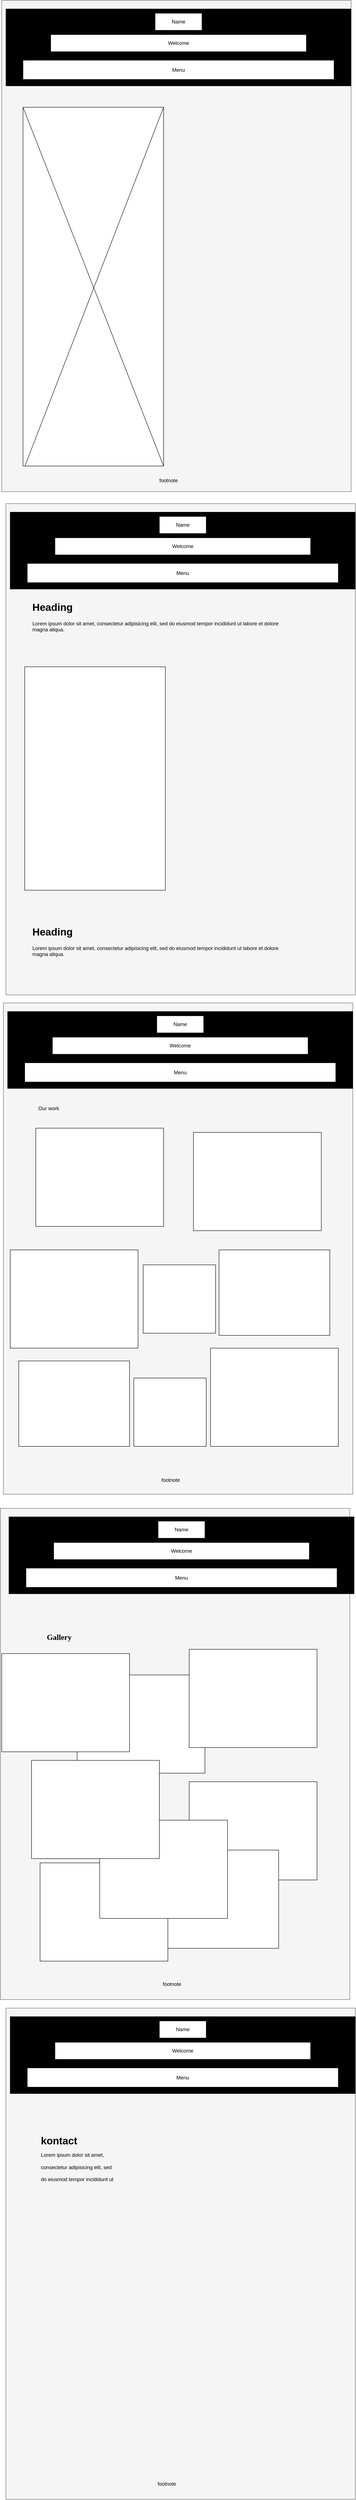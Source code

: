 <mxfile version="27.1.1">
  <diagram name="Page-1" id="r4iloSKq7hTppTPlfITk">
    <mxGraphModel grid="1" page="1" gridSize="10" guides="1" tooltips="1" connect="1" arrows="1" fold="1" pageScale="1" pageWidth="827" pageHeight="1169" math="0" shadow="0">
      <root>
        <mxCell id="0" />
        <mxCell id="1" parent="0" />
        <mxCell id="MhNdR1_YeB1vPkgJjEoA-1" value="" style="rounded=0;whiteSpace=wrap;html=1;fillColor=#f5f5f5;fontColor=#333333;strokeColor=#666666;" vertex="1" parent="1">
          <mxGeometry y="10" width="820" height="1150" as="geometry" />
        </mxCell>
        <mxCell id="MhNdR1_YeB1vPkgJjEoA-2" value="" style="rounded=0;whiteSpace=wrap;html=1;strokeColor=default;gradientColor=light-dark(#000000,#FFA560);gradientDirection=north;" vertex="1" parent="1">
          <mxGeometry x="10" y="30" width="810" height="180" as="geometry" />
        </mxCell>
        <mxCell id="MhNdR1_YeB1vPkgJjEoA-3" value="" style="rounded=0;whiteSpace=wrap;html=1;gradientColor=light-dark(#000000,#FFD0A8);" vertex="1" parent="1">
          <mxGeometry x="20" y="140" width="790" height="60" as="geometry" />
        </mxCell>
        <mxCell id="MhNdR1_YeB1vPkgJjEoA-10" value="" style="rounded=0;whiteSpace=wrap;html=1;" vertex="1" parent="1">
          <mxGeometry x="50" y="260" width="330" height="840" as="geometry" />
        </mxCell>
        <mxCell id="MhNdR1_YeB1vPkgJjEoA-14" value="Name" style="html=1;whiteSpace=wrap;" vertex="1" parent="1">
          <mxGeometry x="360" y="40" width="110" height="40" as="geometry" />
        </mxCell>
        <mxCell id="MhNdR1_YeB1vPkgJjEoA-15" value="Menu" style="html=1;whiteSpace=wrap;" vertex="1" parent="1">
          <mxGeometry x="50" y="150" width="730" height="45" as="geometry" />
        </mxCell>
        <mxCell id="MhNdR1_YeB1vPkgJjEoA-17" value="Welcome" style="html=1;whiteSpace=wrap;" vertex="1" parent="1">
          <mxGeometry x="115" y="90" width="600" height="40" as="geometry" />
        </mxCell>
        <mxCell id="MhNdR1_YeB1vPkgJjEoA-18" value="" style="endArrow=none;html=1;rounded=0;" edge="1" parent="1" source="MhNdR1_YeB1vPkgJjEoA-10">
          <mxGeometry width="50" height="50" relative="1" as="geometry">
            <mxPoint x="330" y="310" as="sourcePoint" />
            <mxPoint x="380" y="260" as="targetPoint" />
            <Array as="points">
              <mxPoint x="70" y="1060" />
            </Array>
          </mxGeometry>
        </mxCell>
        <mxCell id="MhNdR1_YeB1vPkgJjEoA-19" value="" style="endArrow=none;html=1;rounded=0;exitX=1;exitY=1;exitDx=0;exitDy=0;" edge="1" parent="1" source="MhNdR1_YeB1vPkgJjEoA-10">
          <mxGeometry width="50" height="50" relative="1" as="geometry">
            <mxPoint y="310" as="sourcePoint" />
            <mxPoint x="50" y="260" as="targetPoint" />
          </mxGeometry>
        </mxCell>
        <mxCell id="MhNdR1_YeB1vPkgJjEoA-20" value="" style="rounded=0;whiteSpace=wrap;html=1;fillColor=#f5f5f5;fontColor=#333333;strokeColor=#666666;" vertex="1" parent="1">
          <mxGeometry x="10" y="1188" width="820" height="1150" as="geometry" />
        </mxCell>
        <mxCell id="MhNdR1_YeB1vPkgJjEoA-21" value="" style="rounded=0;whiteSpace=wrap;html=1;strokeColor=default;gradientColor=light-dark(#000000,#FFA560);gradientDirection=north;" vertex="1" parent="1">
          <mxGeometry x="20" y="1208" width="810" height="180" as="geometry" />
        </mxCell>
        <mxCell id="MhNdR1_YeB1vPkgJjEoA-22" value="" style="rounded=0;whiteSpace=wrap;html=1;gradientColor=light-dark(#000000,#FFD0A8);" vertex="1" parent="1">
          <mxGeometry x="30" y="1318" width="790" height="60" as="geometry" />
        </mxCell>
        <mxCell id="MhNdR1_YeB1vPkgJjEoA-24" value="Name" style="html=1;whiteSpace=wrap;" vertex="1" parent="1">
          <mxGeometry x="370" y="1218" width="110" height="40" as="geometry" />
        </mxCell>
        <mxCell id="MhNdR1_YeB1vPkgJjEoA-25" value="Menu" style="html=1;whiteSpace=wrap;" vertex="1" parent="1">
          <mxGeometry x="60" y="1328" width="730" height="45" as="geometry" />
        </mxCell>
        <mxCell id="MhNdR1_YeB1vPkgJjEoA-26" value="Welcome" style="html=1;whiteSpace=wrap;" vertex="1" parent="1">
          <mxGeometry x="125" y="1268" width="600" height="40" as="geometry" />
        </mxCell>
        <mxCell id="MhNdR1_YeB1vPkgJjEoA-29" value="" style="rounded=0;whiteSpace=wrap;html=1;fillColor=#f5f5f5;fontColor=#333333;strokeColor=#666666;" vertex="1" parent="1">
          <mxGeometry x="4" y="2357" width="820" height="1150" as="geometry" />
        </mxCell>
        <mxCell id="MhNdR1_YeB1vPkgJjEoA-30" value="" style="rounded=0;whiteSpace=wrap;html=1;strokeColor=default;gradientColor=light-dark(#000000,#FFA560);gradientDirection=north;" vertex="1" parent="1">
          <mxGeometry x="14" y="2377" width="810" height="180" as="geometry" />
        </mxCell>
        <mxCell id="MhNdR1_YeB1vPkgJjEoA-31" value="" style="rounded=0;whiteSpace=wrap;html=1;gradientColor=light-dark(#000000,#FFD0A8);" vertex="1" parent="1">
          <mxGeometry x="24" y="2487" width="790" height="60" as="geometry" />
        </mxCell>
        <mxCell id="MhNdR1_YeB1vPkgJjEoA-33" value="Name" style="html=1;whiteSpace=wrap;" vertex="1" parent="1">
          <mxGeometry x="364" y="2387" width="110" height="40" as="geometry" />
        </mxCell>
        <mxCell id="MhNdR1_YeB1vPkgJjEoA-34" value="Menu" style="html=1;whiteSpace=wrap;" vertex="1" parent="1">
          <mxGeometry x="54" y="2497" width="730" height="45" as="geometry" />
        </mxCell>
        <mxCell id="MhNdR1_YeB1vPkgJjEoA-35" value="Welcome" style="html=1;whiteSpace=wrap;" vertex="1" parent="1">
          <mxGeometry x="119" y="2437" width="600" height="40" as="geometry" />
        </mxCell>
        <mxCell id="MhNdR1_YeB1vPkgJjEoA-38" value="" style="rounded=0;whiteSpace=wrap;html=1;fillColor=#f5f5f5;fontColor=#333333;strokeColor=#666666;" vertex="1" parent="1">
          <mxGeometry x="-3" y="3540" width="820" height="1150" as="geometry" />
        </mxCell>
        <mxCell id="MhNdR1_YeB1vPkgJjEoA-39" value="" style="rounded=0;whiteSpace=wrap;html=1;strokeColor=default;gradientColor=light-dark(#000000,#FFA560);gradientDirection=north;" vertex="1" parent="1">
          <mxGeometry x="17" y="3560" width="810" height="180" as="geometry" />
        </mxCell>
        <mxCell id="MhNdR1_YeB1vPkgJjEoA-40" value="" style="rounded=0;whiteSpace=wrap;html=1;gradientColor=light-dark(#000000,#FFD0A8);" vertex="1" parent="1">
          <mxGeometry x="27" y="3670" width="790" height="60" as="geometry" />
        </mxCell>
        <mxCell id="MhNdR1_YeB1vPkgJjEoA-42" value="Name" style="html=1;whiteSpace=wrap;" vertex="1" parent="1">
          <mxGeometry x="367" y="3570" width="110" height="40" as="geometry" />
        </mxCell>
        <mxCell id="MhNdR1_YeB1vPkgJjEoA-43" value="Menu" style="html=1;whiteSpace=wrap;" vertex="1" parent="1">
          <mxGeometry x="57" y="3680" width="730" height="45" as="geometry" />
        </mxCell>
        <mxCell id="MhNdR1_YeB1vPkgJjEoA-44" value="Welcome" style="html=1;whiteSpace=wrap;" vertex="1" parent="1">
          <mxGeometry x="122" y="3620" width="600" height="40" as="geometry" />
        </mxCell>
        <mxCell id="MhNdR1_YeB1vPkgJjEoA-47" value="" style="rounded=0;whiteSpace=wrap;html=1;fillColor=#f5f5f5;fontColor=#333333;strokeColor=#666666;" vertex="1" parent="1">
          <mxGeometry x="10" y="4710" width="820" height="1150" as="geometry" />
        </mxCell>
        <mxCell id="MhNdR1_YeB1vPkgJjEoA-48" value="" style="rounded=0;whiteSpace=wrap;html=1;strokeColor=default;gradientColor=light-dark(#000000,#FFA560);gradientDirection=north;" vertex="1" parent="1">
          <mxGeometry x="20" y="4730" width="810" height="180" as="geometry" />
        </mxCell>
        <mxCell id="MhNdR1_YeB1vPkgJjEoA-49" value="" style="rounded=0;whiteSpace=wrap;html=1;gradientColor=light-dark(#000000,#FFD0A8);" vertex="1" parent="1">
          <mxGeometry x="30" y="4840" width="790" height="60" as="geometry" />
        </mxCell>
        <mxCell id="MhNdR1_YeB1vPkgJjEoA-51" value="Name" style="html=1;whiteSpace=wrap;" vertex="1" parent="1">
          <mxGeometry x="370" y="4740" width="110" height="40" as="geometry" />
        </mxCell>
        <mxCell id="MhNdR1_YeB1vPkgJjEoA-52" value="Menu" style="html=1;whiteSpace=wrap;" vertex="1" parent="1">
          <mxGeometry x="60" y="4850" width="730" height="45" as="geometry" />
        </mxCell>
        <mxCell id="MhNdR1_YeB1vPkgJjEoA-53" value="Welcome" style="html=1;whiteSpace=wrap;" vertex="1" parent="1">
          <mxGeometry x="125" y="4790" width="600" height="40" as="geometry" />
        </mxCell>
        <mxCell id="813NM0lA_-xyJyrJP3lU-1" value="footnote" style="text;strokeColor=none;fillColor=none;align=left;verticalAlign=top;spacingLeft=4;spacingRight=4;overflow=hidden;rotatable=0;points=[[0,0.5],[1,0.5]];portConstraint=eastwest;whiteSpace=wrap;html=1;" vertex="1" parent="1">
          <mxGeometry x="364" y="1120" width="100" height="26" as="geometry" />
        </mxCell>
        <mxCell id="813NM0lA_-xyJyrJP3lU-2" value="footnote" style="text;strokeColor=none;fillColor=none;align=left;verticalAlign=top;spacingLeft=4;spacingRight=4;overflow=hidden;rotatable=0;points=[[0,0.5],[1,0.5]];portConstraint=eastwest;whiteSpace=wrap;html=1;" vertex="1" parent="1">
          <mxGeometry x="369" y="3460" width="100" height="26" as="geometry" />
        </mxCell>
        <mxCell id="813NM0lA_-xyJyrJP3lU-3" value="footnote" style="text;strokeColor=none;fillColor=none;align=left;verticalAlign=top;spacingLeft=4;spacingRight=4;overflow=hidden;rotatable=0;points=[[0,0.5],[1,0.5]];portConstraint=eastwest;whiteSpace=wrap;html=1;" vertex="1" parent="1">
          <mxGeometry x="372" y="4640" width="100" height="26" as="geometry" />
        </mxCell>
        <mxCell id="813NM0lA_-xyJyrJP3lU-4" value="footnote" style="text;strokeColor=none;fillColor=none;align=left;verticalAlign=top;spacingLeft=4;spacingRight=4;overflow=hidden;rotatable=0;points=[[0,0.5],[1,0.5]];portConstraint=eastwest;whiteSpace=wrap;html=1;" vertex="1" parent="1">
          <mxGeometry x="360" y="5810" width="100" height="26" as="geometry" />
        </mxCell>
        <mxCell id="813NM0lA_-xyJyrJP3lU-5" value="" style="rounded=0;whiteSpace=wrap;html=1;" vertex="1" parent="1">
          <mxGeometry x="54" y="1570" width="330" height="523" as="geometry" />
        </mxCell>
        <mxCell id="813NM0lA_-xyJyrJP3lU-8" value="Our work" style="text;strokeColor=none;fillColor=none;align=left;verticalAlign=top;spacingLeft=4;spacingRight=4;overflow=hidden;rotatable=0;points=[[0,0.5],[1,0.5]];portConstraint=eastwest;whiteSpace=wrap;html=1;" vertex="1" parent="1">
          <mxGeometry x="80" y="2590" width="470" height="40" as="geometry" />
        </mxCell>
        <mxCell id="813NM0lA_-xyJyrJP3lU-9" value="" style="rounded=0;whiteSpace=wrap;html=1;" vertex="1" parent="1">
          <mxGeometry x="80" y="2650" width="300" height="230" as="geometry" />
        </mxCell>
        <mxCell id="813NM0lA_-xyJyrJP3lU-10" value="" style="rounded=0;whiteSpace=wrap;html=1;" vertex="1" parent="1">
          <mxGeometry x="450" y="2660" width="300" height="230" as="geometry" />
        </mxCell>
        <mxCell id="813NM0lA_-xyJyrJP3lU-11" value="" style="rounded=0;whiteSpace=wrap;html=1;" vertex="1" parent="1">
          <mxGeometry x="332" y="2970" width="170" height="160" as="geometry" />
        </mxCell>
        <mxCell id="813NM0lA_-xyJyrJP3lU-12" value="" style="rounded=0;whiteSpace=wrap;html=1;" vertex="1" parent="1">
          <mxGeometry x="20" y="2935" width="300" height="230" as="geometry" />
        </mxCell>
        <mxCell id="813NM0lA_-xyJyrJP3lU-13" value="" style="rounded=0;whiteSpace=wrap;html=1;" vertex="1" parent="1">
          <mxGeometry x="490" y="3165" width="300" height="230" as="geometry" />
        </mxCell>
        <mxCell id="813NM0lA_-xyJyrJP3lU-14" value="" style="rounded=0;whiteSpace=wrap;html=1;" vertex="1" parent="1">
          <mxGeometry x="510" y="2935" width="260" height="200" as="geometry" />
        </mxCell>
        <mxCell id="813NM0lA_-xyJyrJP3lU-15" value="" style="rounded=0;whiteSpace=wrap;html=1;" vertex="1" parent="1">
          <mxGeometry x="310" y="3235" width="170" height="160" as="geometry" />
        </mxCell>
        <mxCell id="813NM0lA_-xyJyrJP3lU-16" value="" style="rounded=0;whiteSpace=wrap;html=1;" vertex="1" parent="1">
          <mxGeometry x="40" y="3195" width="260" height="200" as="geometry" />
        </mxCell>
        <mxCell id="813NM0lA_-xyJyrJP3lU-17" value="&lt;h2&gt;&lt;font face=&quot;Comic Sans MS&quot;&gt;Gallery&lt;/font&gt;&lt;/h2&gt;" style="text;strokeColor=none;fillColor=none;align=left;verticalAlign=top;spacingLeft=4;spacingRight=4;overflow=hidden;rotatable=0;points=[[0,0.5],[1,0.5]];portConstraint=eastwest;whiteSpace=wrap;html=1;" vertex="1" parent="1">
          <mxGeometry x="100" y="3810" width="470" height="40" as="geometry" />
        </mxCell>
        <mxCell id="813NM0lA_-xyJyrJP3lU-18" value="" style="rounded=0;whiteSpace=wrap;html=1;" vertex="1" parent="1">
          <mxGeometry x="177" y="3930" width="300" height="230" as="geometry" />
        </mxCell>
        <mxCell id="813NM0lA_-xyJyrJP3lU-19" value="" style="rounded=0;whiteSpace=wrap;html=1;" vertex="1" parent="1">
          <mxGeometry x="440" y="3870" width="300" height="230" as="geometry" />
        </mxCell>
        <mxCell id="813NM0lA_-xyJyrJP3lU-20" value="" style="rounded=0;whiteSpace=wrap;html=1;" vertex="1" parent="1">
          <mxGeometry x="440" y="4180" width="300" height="230" as="geometry" />
        </mxCell>
        <mxCell id="813NM0lA_-xyJyrJP3lU-21" value="" style="rounded=0;whiteSpace=wrap;html=1;" vertex="1" parent="1">
          <mxGeometry x="350" y="4340" width="300" height="230" as="geometry" />
        </mxCell>
        <mxCell id="813NM0lA_-xyJyrJP3lU-22" value="" style="rounded=0;whiteSpace=wrap;html=1;" vertex="1" parent="1">
          <mxGeometry x="90" y="4370" width="300" height="230" as="geometry" />
        </mxCell>
        <mxCell id="813NM0lA_-xyJyrJP3lU-23" value="" style="rounded=0;whiteSpace=wrap;html=1;" vertex="1" parent="1">
          <mxGeometry x="230" y="4270" width="300" height="230" as="geometry" />
        </mxCell>
        <mxCell id="813NM0lA_-xyJyrJP3lU-24" value="" style="rounded=0;whiteSpace=wrap;html=1;" vertex="1" parent="1">
          <mxGeometry x="70" y="4130" width="300" height="230" as="geometry" />
        </mxCell>
        <mxCell id="813NM0lA_-xyJyrJP3lU-25" value="" style="rounded=0;whiteSpace=wrap;html=1;" vertex="1" parent="1">
          <mxGeometry y="3880" width="300" height="230" as="geometry" />
        </mxCell>
        <mxCell id="813NM0lA_-xyJyrJP3lU-26" value="&lt;h1 style=&quot;margin-top: 0px;&quot;&gt;&lt;span style=&quot;background-color: transparent; color: light-dark(rgb(0, 0, 0), rgb(255, 255, 255));&quot;&gt;kontact&lt;br&gt;&lt;/span&gt;&lt;span style=&quot;background-color: transparent; color: light-dark(rgb(0, 0, 0), rgb(255, 255, 255)); font-size: 12px; font-weight: normal;&quot;&gt;Lorem ipsum dolor sit amet, consectetur adipisicing elit, sed do eiusmod tempor incididunt ut labore et dolore magna aliqua.&lt;/span&gt;&lt;/h1&gt;" style="text;html=1;whiteSpace=wrap;overflow=hidden;rounded=0;" vertex="1" parent="1">
          <mxGeometry x="90" y="5000" width="180" height="120" as="geometry" />
        </mxCell>
        <mxCell id="813NM0lA_-xyJyrJP3lU-28" value="&lt;h1 style=&quot;margin-top: 0px;&quot;&gt;Heading&lt;/h1&gt;&lt;p&gt;Lorem ipsum dolor sit amet, consectetur adipisicing elit, sed do eiusmod tempor incididunt ut labore et dolore magna aliqua.&lt;/p&gt;" style="text;html=1;whiteSpace=wrap;overflow=hidden;rounded=0;" vertex="1" parent="1">
          <mxGeometry x="70" y="2170" width="580" height="120" as="geometry" />
        </mxCell>
        <mxCell id="813NM0lA_-xyJyrJP3lU-29" value="&lt;h1 style=&quot;margin-top: 0px;&quot;&gt;Heading&lt;/h1&gt;&lt;p&gt;Lorem ipsum dolor sit amet, consectetur adipisicing elit, sed do eiusmod tempor incididunt ut labore et dolore magna aliqua.&lt;/p&gt;" style="text;html=1;whiteSpace=wrap;overflow=hidden;rounded=0;" vertex="1" parent="1">
          <mxGeometry x="70" y="1410" width="580" height="120" as="geometry" />
        </mxCell>
      </root>
    </mxGraphModel>
  </diagram>
</mxfile>
